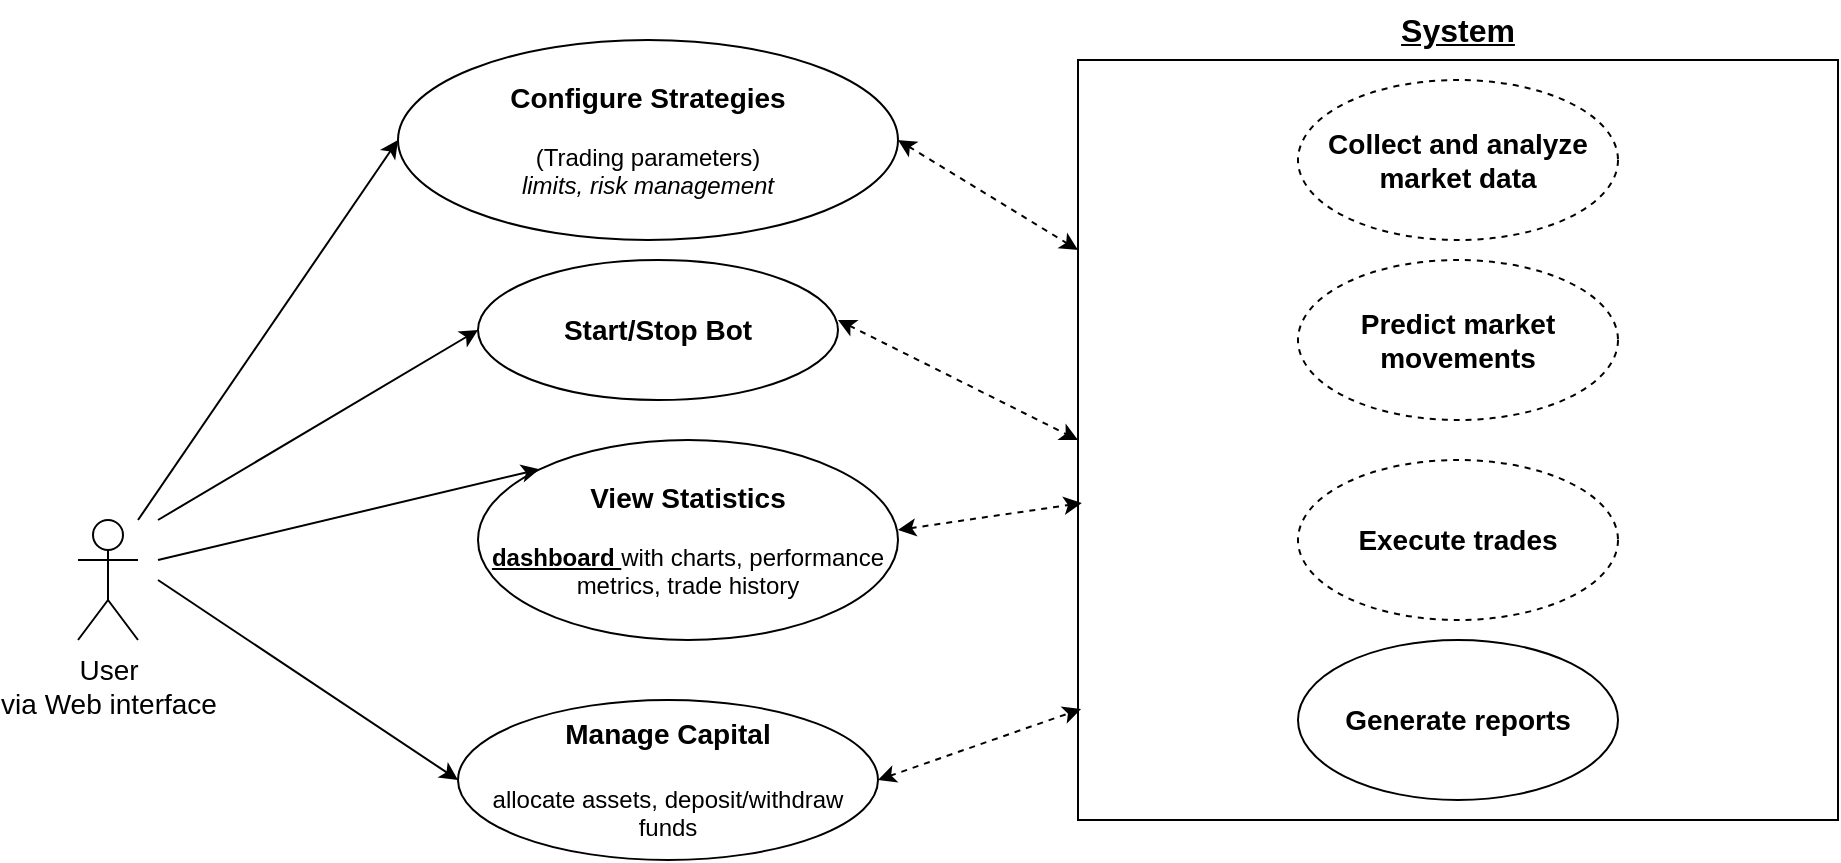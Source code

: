 <mxfile version="27.0.9">
  <diagram name="Seite-1" id="_iiKg1T24XymRDcHxRZw">
    <mxGraphModel dx="700" dy="478" grid="1" gridSize="10" guides="1" tooltips="1" connect="1" arrows="1" fold="1" page="1" pageScale="1" pageWidth="1169" pageHeight="1654" math="0" shadow="0">
      <root>
        <mxCell id="0" />
        <mxCell id="1" parent="0" />
        <mxCell id="u3tWTypJS5Ddjnxk5YKl-1" value="&lt;font style=&quot;font-size: 14px;&quot;&gt;User&lt;/font&gt;&lt;div&gt;&lt;font style=&quot;font-size: 14px;&quot;&gt;via Web interface&lt;/font&gt;&lt;/div&gt;" style="shape=umlActor;verticalLabelPosition=bottom;verticalAlign=top;html=1;outlineConnect=0;" vertex="1" parent="1">
          <mxGeometry x="150" y="380" width="30" height="60" as="geometry" />
        </mxCell>
        <mxCell id="u3tWTypJS5Ddjnxk5YKl-2" value="&lt;b&gt;&lt;font style=&quot;font-size: 14px;&quot;&gt;Configure Strategies&lt;/font&gt;&lt;/b&gt;&lt;div&gt;&lt;br&gt;&lt;/div&gt;&lt;div&gt;(Trading parameters)&lt;/div&gt;&lt;div&gt;&lt;i&gt;limits, risk management&lt;/i&gt;&lt;/div&gt;" style="ellipse;whiteSpace=wrap;html=1;" vertex="1" parent="1">
          <mxGeometry x="310" y="140" width="250" height="100" as="geometry" />
        </mxCell>
        <mxCell id="u3tWTypJS5Ddjnxk5YKl-3" value="" style="endArrow=classic;html=1;rounded=0;entryX=0;entryY=0.5;entryDx=0;entryDy=0;" edge="1" parent="1" target="u3tWTypJS5Ddjnxk5YKl-2">
          <mxGeometry width="50" height="50" relative="1" as="geometry">
            <mxPoint x="180" y="380" as="sourcePoint" />
            <mxPoint x="290" y="190" as="targetPoint" />
          </mxGeometry>
        </mxCell>
        <mxCell id="u3tWTypJS5Ddjnxk5YKl-4" value="&lt;b&gt;&lt;font style=&quot;font-size: 14px;&quot;&gt;Start/Stop Bot&lt;/font&gt;&lt;/b&gt;" style="ellipse;whiteSpace=wrap;html=1;" vertex="1" parent="1">
          <mxGeometry x="350" y="250" width="180" height="70" as="geometry" />
        </mxCell>
        <mxCell id="u3tWTypJS5Ddjnxk5YKl-5" value="" style="endArrow=classic;html=1;rounded=0;entryX=0;entryY=0.5;entryDx=0;entryDy=0;" edge="1" parent="1" target="u3tWTypJS5Ddjnxk5YKl-4">
          <mxGeometry width="50" height="50" relative="1" as="geometry">
            <mxPoint x="190" y="380" as="sourcePoint" />
            <mxPoint x="410" y="240" as="targetPoint" />
          </mxGeometry>
        </mxCell>
        <mxCell id="u3tWTypJS5Ddjnxk5YKl-6" value="&lt;b&gt;&lt;font style=&quot;font-size: 14px;&quot;&gt;View Statistics&lt;/font&gt;&lt;/b&gt;&lt;div&gt;&lt;b&gt;&lt;br&gt;&lt;/b&gt;&lt;/div&gt;&lt;div&gt;&lt;b&gt;&lt;u&gt;dashboard &lt;/u&gt;&lt;/b&gt;with charts, performance metrics, trade history&lt;/div&gt;" style="ellipse;whiteSpace=wrap;html=1;" vertex="1" parent="1">
          <mxGeometry x="350" y="340" width="210" height="100" as="geometry" />
        </mxCell>
        <mxCell id="u3tWTypJS5Ddjnxk5YKl-7" value="" style="endArrow=classic;html=1;rounded=0;entryX=0;entryY=0;entryDx=0;entryDy=0;" edge="1" parent="1" target="u3tWTypJS5Ddjnxk5YKl-6">
          <mxGeometry width="50" height="50" relative="1" as="geometry">
            <mxPoint x="190" y="400" as="sourcePoint" />
            <mxPoint x="410" y="240" as="targetPoint" />
          </mxGeometry>
        </mxCell>
        <mxCell id="u3tWTypJS5Ddjnxk5YKl-9" value="&lt;font style=&quot;font-size: 14px;&quot;&gt;&lt;b&gt;Manage Capital&lt;/b&gt;&lt;/font&gt;&lt;div&gt;&lt;font style=&quot;font-size: 14px;&quot;&gt;&lt;b&gt;&lt;br&gt;&lt;/b&gt;&lt;/font&gt;&lt;/div&gt;&lt;div&gt;&lt;font&gt;allocate assets, deposit/withdraw funds&lt;/font&gt;&lt;/div&gt;" style="ellipse;whiteSpace=wrap;html=1;" vertex="1" parent="1">
          <mxGeometry x="340" y="470" width="210" height="80" as="geometry" />
        </mxCell>
        <mxCell id="u3tWTypJS5Ddjnxk5YKl-10" value="" style="endArrow=classic;html=1;rounded=0;entryX=0;entryY=0.5;entryDx=0;entryDy=0;" edge="1" parent="1" target="u3tWTypJS5Ddjnxk5YKl-9">
          <mxGeometry width="50" height="50" relative="1" as="geometry">
            <mxPoint x="190" y="410" as="sourcePoint" />
            <mxPoint x="390" y="330" as="targetPoint" />
          </mxGeometry>
        </mxCell>
        <mxCell id="u3tWTypJS5Ddjnxk5YKl-11" value="" style="whiteSpace=wrap;html=1;aspect=fixed;" vertex="1" parent="1">
          <mxGeometry x="650" y="150" width="380" height="380" as="geometry" />
        </mxCell>
        <mxCell id="u3tWTypJS5Ddjnxk5YKl-12" value="&lt;font style=&quot;font-size: 16px;&quot;&gt;&lt;b&gt;&lt;u&gt;System&lt;/u&gt;&lt;/b&gt;&lt;/font&gt;" style="text;html=1;align=center;verticalAlign=middle;whiteSpace=wrap;rounded=0;" vertex="1" parent="1">
          <mxGeometry x="810" y="120" width="60" height="30" as="geometry" />
        </mxCell>
        <mxCell id="u3tWTypJS5Ddjnxk5YKl-13" value="" style="endArrow=classic;startArrow=classic;html=1;rounded=0;entryX=0;entryY=0.25;entryDx=0;entryDy=0;dashed=1;" edge="1" parent="1" target="u3tWTypJS5Ddjnxk5YKl-11">
          <mxGeometry width="50" height="50" relative="1" as="geometry">
            <mxPoint x="560" y="190" as="sourcePoint" />
            <mxPoint x="610" y="140" as="targetPoint" />
          </mxGeometry>
        </mxCell>
        <mxCell id="u3tWTypJS5Ddjnxk5YKl-14" value="" style="endArrow=classic;startArrow=classic;html=1;rounded=0;entryX=0;entryY=0.5;entryDx=0;entryDy=0;dashed=1;" edge="1" parent="1" target="u3tWTypJS5Ddjnxk5YKl-11">
          <mxGeometry width="50" height="50" relative="1" as="geometry">
            <mxPoint x="530" y="280" as="sourcePoint" />
            <mxPoint x="620" y="335" as="targetPoint" />
          </mxGeometry>
        </mxCell>
        <mxCell id="u3tWTypJS5Ddjnxk5YKl-15" value="" style="endArrow=classic;startArrow=classic;html=1;rounded=0;dashed=1;entryX=0.005;entryY=0.583;entryDx=0;entryDy=0;entryPerimeter=0;" edge="1" parent="1" target="u3tWTypJS5Ddjnxk5YKl-11">
          <mxGeometry width="50" height="50" relative="1" as="geometry">
            <mxPoint x="560" y="385" as="sourcePoint" />
            <mxPoint x="650" y="370" as="targetPoint" />
          </mxGeometry>
        </mxCell>
        <mxCell id="u3tWTypJS5Ddjnxk5YKl-16" value="" style="endArrow=classic;startArrow=classic;html=1;rounded=0;entryX=0.004;entryY=0.854;entryDx=0;entryDy=0;dashed=1;entryPerimeter=0;" edge="1" parent="1" target="u3tWTypJS5Ddjnxk5YKl-11">
          <mxGeometry width="50" height="50" relative="1" as="geometry">
            <mxPoint x="550" y="510" as="sourcePoint" />
            <mxPoint x="640" y="565" as="targetPoint" />
          </mxGeometry>
        </mxCell>
        <mxCell id="u3tWTypJS5Ddjnxk5YKl-18" value="&lt;b&gt;&lt;font style=&quot;font-size: 14px;&quot;&gt;Collect and analyze market data&lt;/font&gt;&lt;/b&gt;" style="ellipse;whiteSpace=wrap;html=1;dashed=1;" vertex="1" parent="1">
          <mxGeometry x="760" y="160" width="160" height="80" as="geometry" />
        </mxCell>
        <mxCell id="u3tWTypJS5Ddjnxk5YKl-19" value="&lt;b&gt;&lt;font style=&quot;font-size: 14px;&quot;&gt;Predict market movements&lt;/font&gt;&lt;/b&gt;" style="ellipse;whiteSpace=wrap;html=1;dashed=1;" vertex="1" parent="1">
          <mxGeometry x="760" y="250" width="160" height="80" as="geometry" />
        </mxCell>
        <mxCell id="u3tWTypJS5Ddjnxk5YKl-20" value="&lt;b&gt;&lt;font style=&quot;font-size: 14px;&quot;&gt;Execute trades&lt;/font&gt;&lt;/b&gt;" style="ellipse;whiteSpace=wrap;html=1;dashed=1;" vertex="1" parent="1">
          <mxGeometry x="760" y="350" width="160" height="80" as="geometry" />
        </mxCell>
        <mxCell id="u3tWTypJS5Ddjnxk5YKl-21" value="&lt;b&gt;&lt;font style=&quot;font-size: 14px;&quot;&gt;Generate reports&lt;/font&gt;&lt;/b&gt;" style="ellipse;whiteSpace=wrap;html=1;" vertex="1" parent="1">
          <mxGeometry x="760" y="440" width="160" height="80" as="geometry" />
        </mxCell>
      </root>
    </mxGraphModel>
  </diagram>
</mxfile>
